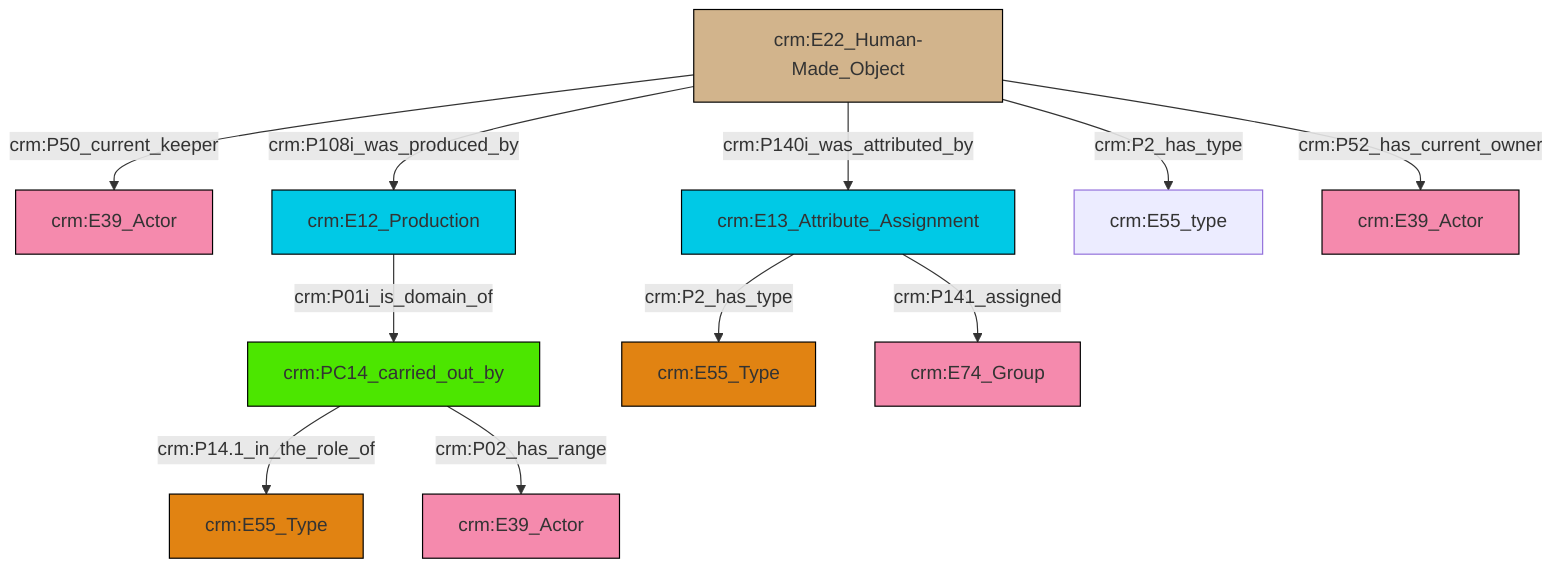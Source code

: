 graph TD
classDef Literal fill:#f2f2f2,stroke:#000000;
classDef CRM_Entity fill:#FFFFFF,stroke:#000000;
classDef Temporal_Entity fill:#00C9E6, stroke:#000000;
classDef Type fill:#E18312, stroke:#000000;
classDef Time-Span fill:#2C9C91, stroke:#000000;
classDef Appellation fill:#FFEB7F, stroke:#000000;
classDef Place fill:#008836, stroke:#000000;
classDef Persistent_Item fill:#B266B2, stroke:#000000;
classDef Conceptual_Object fill:#FFD700, stroke:#000000;
classDef Physical_Thing fill:#D2B48C, stroke:#000000;
classDef Actor fill:#f58aad, stroke:#000000;
classDef PC_Classes fill:#4ce600, stroke:#000000;
classDef Multi fill:#cccccc,stroke:#000000;

2["crm:E22_Human-Made_Object"]:::Physical_Thing -->|crm:P50_current_keeper| 3["crm:E39_Actor"]:::Actor
4["crm:E12_Production"]:::Temporal_Entity -->|crm:P01i_is_domain_of| 5["crm:PC14_carried_out_by"]:::PC_Classes
2["crm:E22_Human-Made_Object"]:::Physical_Thing -->|crm:P108i_was_produced_by| 4["crm:E12_Production"]:::Temporal_Entity
9["crm:E13_Attribute_Assignment"]:::Temporal_Entity -->|crm:P141_assigned| 10["crm:E74_Group"]:::Actor
2["crm:E22_Human-Made_Object"]:::Physical_Thing -->|crm:P2_has_type| 12["crm:E55_type"]:::Default
9["crm:E13_Attribute_Assignment"]:::Temporal_Entity -->|crm:P2_has_type| 6["crm:E55_Type"]:::Type
2["crm:E22_Human-Made_Object"]:::Physical_Thing -->|crm:P52_has_current_owner| 15["crm:E39_Actor"]:::Actor
5["crm:PC14_carried_out_by"]:::PC_Classes -->|crm:P14.1_in_the_role_of| 18["crm:E55_Type"]:::Type
5["crm:PC14_carried_out_by"]:::PC_Classes -->|crm:P02_has_range| 0["crm:E39_Actor"]:::Actor
2["crm:E22_Human-Made_Object"]:::Physical_Thing -->|crm:P140i_was_attributed_by| 9["crm:E13_Attribute_Assignment"]:::Temporal_Entity